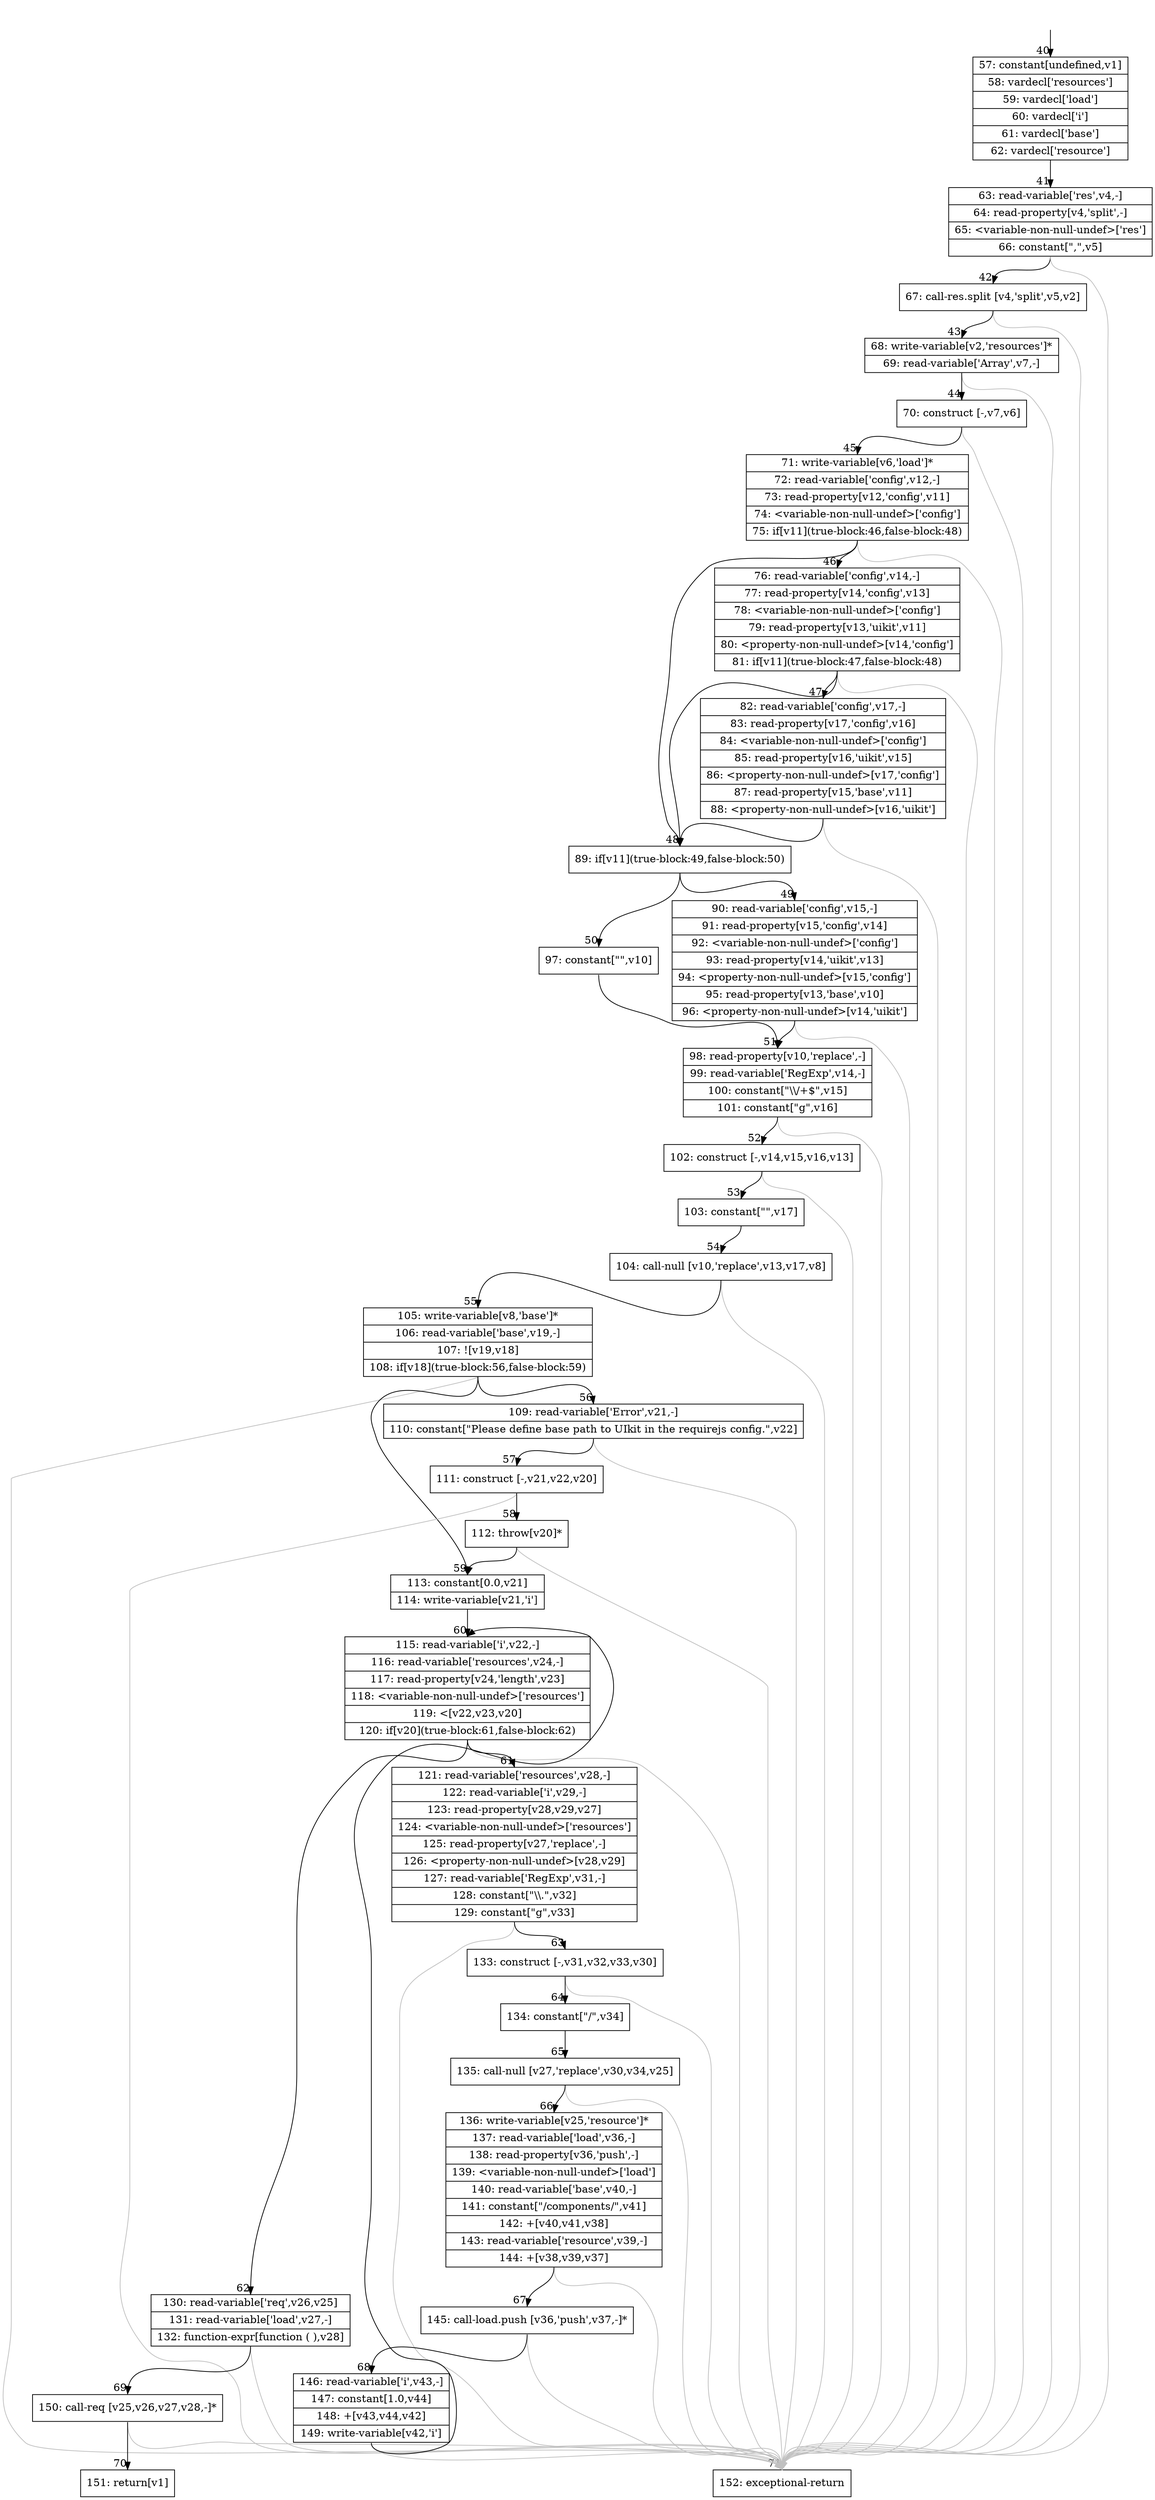 digraph {
rankdir="TD"
BB_entry3[shape=none,label=""];
BB_entry3 -> BB40 [tailport=s, headport=n, headlabel="    40"]
BB40 [shape=record label="{57: constant[undefined,v1]|58: vardecl['resources']|59: vardecl['load']|60: vardecl['i']|61: vardecl['base']|62: vardecl['resource']}" ] 
BB40 -> BB41 [tailport=s, headport=n, headlabel="      41"]
BB41 [shape=record label="{63: read-variable['res',v4,-]|64: read-property[v4,'split',-]|65: \<variable-non-null-undef\>['res']|66: constant[\",\",v5]}" ] 
BB41 -> BB42 [tailport=s, headport=n, headlabel="      42"]
BB41 -> BB71 [tailport=s, headport=n, color=gray, headlabel="      71"]
BB42 [shape=record label="{67: call-res.split [v4,'split',v5,v2]}" ] 
BB42 -> BB43 [tailport=s, headport=n, headlabel="      43"]
BB42 -> BB71 [tailport=s, headport=n, color=gray]
BB43 [shape=record label="{68: write-variable[v2,'resources']*|69: read-variable['Array',v7,-]}" ] 
BB43 -> BB44 [tailport=s, headport=n, headlabel="      44"]
BB43 -> BB71 [tailport=s, headport=n, color=gray]
BB44 [shape=record label="{70: construct [-,v7,v6]}" ] 
BB44 -> BB45 [tailport=s, headport=n, headlabel="      45"]
BB44 -> BB71 [tailport=s, headport=n, color=gray]
BB45 [shape=record label="{71: write-variable[v6,'load']*|72: read-variable['config',v12,-]|73: read-property[v12,'config',v11]|74: \<variable-non-null-undef\>['config']|75: if[v11](true-block:46,false-block:48)}" ] 
BB45 -> BB48 [tailport=s, headport=n, headlabel="      48"]
BB45 -> BB46 [tailport=s, headport=n, headlabel="      46"]
BB45 -> BB71 [tailport=s, headport=n, color=gray]
BB46 [shape=record label="{76: read-variable['config',v14,-]|77: read-property[v14,'config',v13]|78: \<variable-non-null-undef\>['config']|79: read-property[v13,'uikit',v11]|80: \<property-non-null-undef\>[v14,'config']|81: if[v11](true-block:47,false-block:48)}" ] 
BB46 -> BB48 [tailport=s, headport=n]
BB46 -> BB47 [tailport=s, headport=n, headlabel="      47"]
BB46 -> BB71 [tailport=s, headport=n, color=gray]
BB47 [shape=record label="{82: read-variable['config',v17,-]|83: read-property[v17,'config',v16]|84: \<variable-non-null-undef\>['config']|85: read-property[v16,'uikit',v15]|86: \<property-non-null-undef\>[v17,'config']|87: read-property[v15,'base',v11]|88: \<property-non-null-undef\>[v16,'uikit']}" ] 
BB47 -> BB48 [tailport=s, headport=n]
BB47 -> BB71 [tailport=s, headport=n, color=gray]
BB48 [shape=record label="{89: if[v11](true-block:49,false-block:50)}" ] 
BB48 -> BB49 [tailport=s, headport=n, headlabel="      49"]
BB48 -> BB50 [tailport=s, headport=n, headlabel="      50"]
BB49 [shape=record label="{90: read-variable['config',v15,-]|91: read-property[v15,'config',v14]|92: \<variable-non-null-undef\>['config']|93: read-property[v14,'uikit',v13]|94: \<property-non-null-undef\>[v15,'config']|95: read-property[v13,'base',v10]|96: \<property-non-null-undef\>[v14,'uikit']}" ] 
BB49 -> BB51 [tailport=s, headport=n, headlabel="      51"]
BB49 -> BB71 [tailport=s, headport=n, color=gray]
BB50 [shape=record label="{97: constant[\"\",v10]}" ] 
BB50 -> BB51 [tailport=s, headport=n]
BB51 [shape=record label="{98: read-property[v10,'replace',-]|99: read-variable['RegExp',v14,-]|100: constant[\"\\\\/+$\",v15]|101: constant[\"g\",v16]}" ] 
BB51 -> BB52 [tailport=s, headport=n, headlabel="      52"]
BB51 -> BB71 [tailport=s, headport=n, color=gray]
BB52 [shape=record label="{102: construct [-,v14,v15,v16,v13]}" ] 
BB52 -> BB53 [tailport=s, headport=n, headlabel="      53"]
BB52 -> BB71 [tailport=s, headport=n, color=gray]
BB53 [shape=record label="{103: constant[\"\",v17]}" ] 
BB53 -> BB54 [tailport=s, headport=n, headlabel="      54"]
BB54 [shape=record label="{104: call-null [v10,'replace',v13,v17,v8]}" ] 
BB54 -> BB55 [tailport=s, headport=n, headlabel="      55"]
BB54 -> BB71 [tailport=s, headport=n, color=gray]
BB55 [shape=record label="{105: write-variable[v8,'base']*|106: read-variable['base',v19,-]|107: ![v19,v18]|108: if[v18](true-block:56,false-block:59)}" ] 
BB55 -> BB56 [tailport=s, headport=n, headlabel="      56"]
BB55 -> BB59 [tailport=s, headport=n, headlabel="      59"]
BB55 -> BB71 [tailport=s, headport=n, color=gray]
BB56 [shape=record label="{109: read-variable['Error',v21,-]|110: constant[\"Please define base path to UIkit in the requirejs config.\",v22]}" ] 
BB56 -> BB57 [tailport=s, headport=n, headlabel="      57"]
BB56 -> BB71 [tailport=s, headport=n, color=gray]
BB57 [shape=record label="{111: construct [-,v21,v22,v20]}" ] 
BB57 -> BB58 [tailport=s, headport=n, headlabel="      58"]
BB57 -> BB71 [tailport=s, headport=n, color=gray]
BB58 [shape=record label="{112: throw[v20]*}" ] 
BB58 -> BB59 [tailport=s, headport=n]
BB58 -> BB71 [tailport=s, headport=n, color=gray]
BB59 [shape=record label="{113: constant[0.0,v21]|114: write-variable[v21,'i']}" ] 
BB59 -> BB60 [tailport=s, headport=n, headlabel="      60"]
BB60 [shape=record label="{115: read-variable['i',v22,-]|116: read-variable['resources',v24,-]|117: read-property[v24,'length',v23]|118: \<variable-non-null-undef\>['resources']|119: \<[v22,v23,v20]|120: if[v20](true-block:61,false-block:62)}" ] 
BB60 -> BB61 [tailport=s, headport=n, headlabel="      61"]
BB60 -> BB62 [tailport=s, headport=n, headlabel="      62"]
BB60 -> BB71 [tailport=s, headport=n, color=gray]
BB61 [shape=record label="{121: read-variable['resources',v28,-]|122: read-variable['i',v29,-]|123: read-property[v28,v29,v27]|124: \<variable-non-null-undef\>['resources']|125: read-property[v27,'replace',-]|126: \<property-non-null-undef\>[v28,v29]|127: read-variable['RegExp',v31,-]|128: constant[\"\\\\.\",v32]|129: constant[\"g\",v33]}" ] 
BB61 -> BB63 [tailport=s, headport=n, headlabel="      63"]
BB61 -> BB71 [tailport=s, headport=n, color=gray]
BB62 [shape=record label="{130: read-variable['req',v26,v25]|131: read-variable['load',v27,-]|132: function-expr[function ( ),v28]}" ] 
BB62 -> BB69 [tailport=s, headport=n, headlabel="      69"]
BB62 -> BB71 [tailport=s, headport=n, color=gray]
BB63 [shape=record label="{133: construct [-,v31,v32,v33,v30]}" ] 
BB63 -> BB64 [tailport=s, headport=n, headlabel="      64"]
BB63 -> BB71 [tailport=s, headport=n, color=gray]
BB64 [shape=record label="{134: constant[\"/\",v34]}" ] 
BB64 -> BB65 [tailport=s, headport=n, headlabel="      65"]
BB65 [shape=record label="{135: call-null [v27,'replace',v30,v34,v25]}" ] 
BB65 -> BB66 [tailport=s, headport=n, headlabel="      66"]
BB65 -> BB71 [tailport=s, headport=n, color=gray]
BB66 [shape=record label="{136: write-variable[v25,'resource']*|137: read-variable['load',v36,-]|138: read-property[v36,'push',-]|139: \<variable-non-null-undef\>['load']|140: read-variable['base',v40,-]|141: constant[\"/components/\",v41]|142: +[v40,v41,v38]|143: read-variable['resource',v39,-]|144: +[v38,v39,v37]}" ] 
BB66 -> BB67 [tailport=s, headport=n, headlabel="      67"]
BB66 -> BB71 [tailport=s, headport=n, color=gray]
BB67 [shape=record label="{145: call-load.push [v36,'push',v37,-]*}" ] 
BB67 -> BB68 [tailport=s, headport=n, headlabel="      68"]
BB67 -> BB71 [tailport=s, headport=n, color=gray]
BB68 [shape=record label="{146: read-variable['i',v43,-]|147: constant[1.0,v44]|148: +[v43,v44,v42]|149: write-variable[v42,'i']}" ] 
BB68 -> BB60 [tailport=s, headport=n]
BB68 -> BB71 [tailport=s, headport=n, color=gray]
BB69 [shape=record label="{150: call-req [v25,v26,v27,v28,-]*}" ] 
BB69 -> BB70 [tailport=s, headport=n, headlabel="      70"]
BB69 -> BB71 [tailport=s, headport=n, color=gray]
BB70 [shape=record label="{151: return[v1]}" ] 
BB71 [shape=record label="{152: exceptional-return}" ] 
//#$~ 23
}
